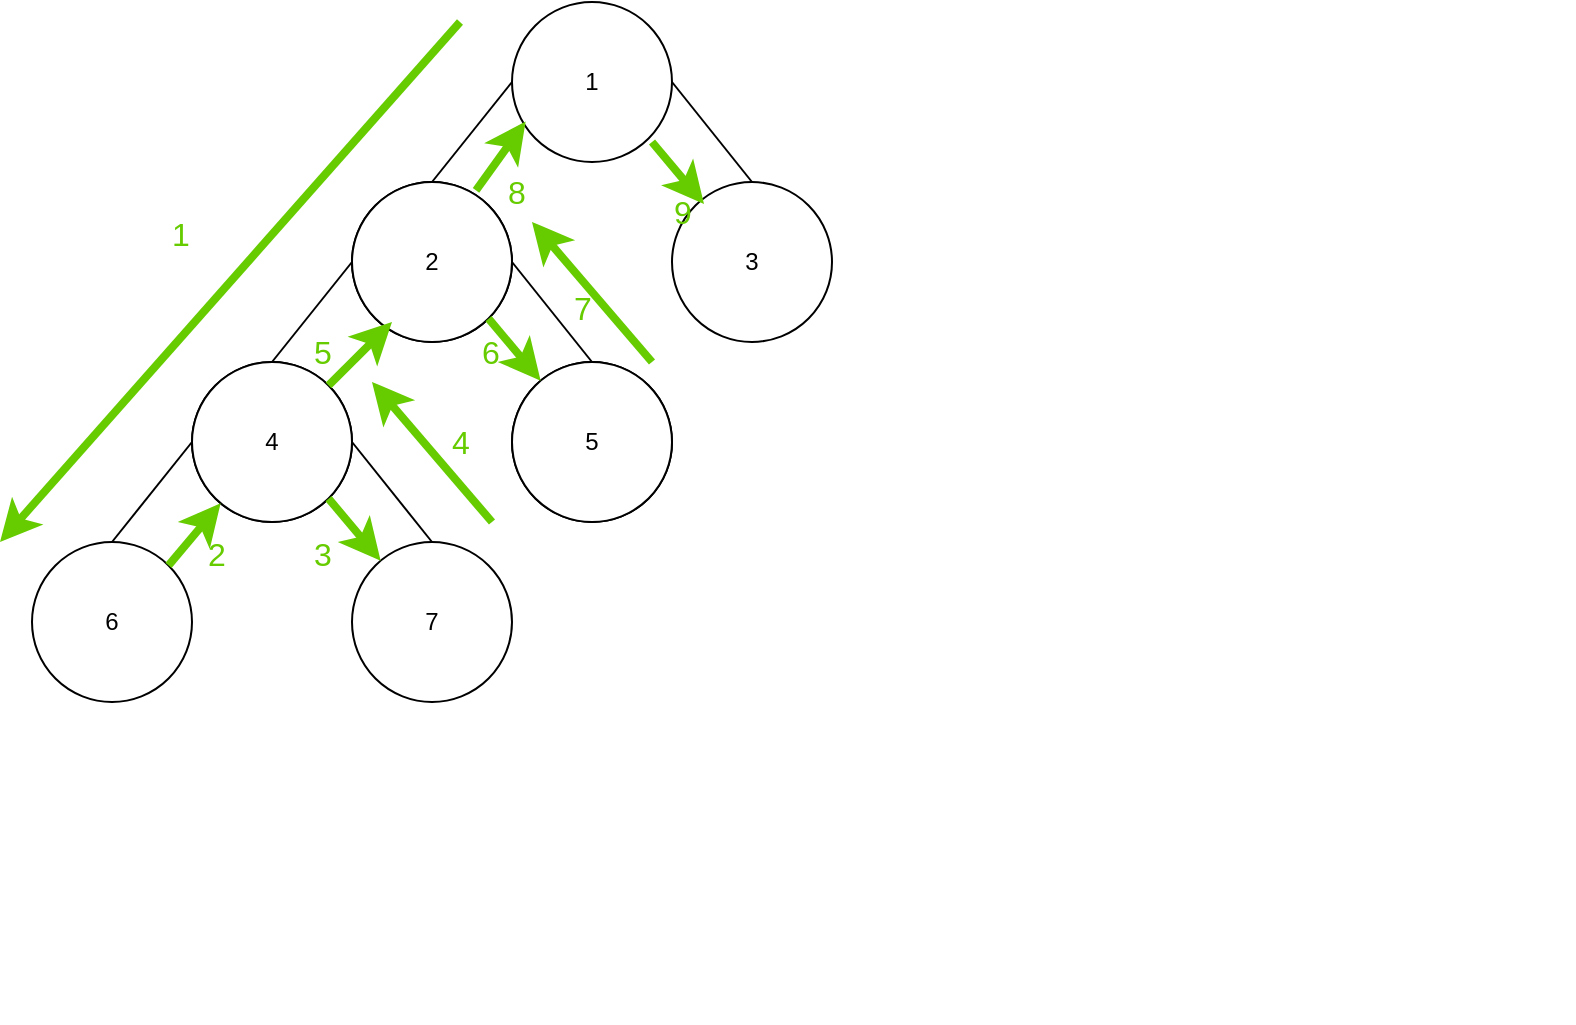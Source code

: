 <mxfile version="24.7.16">
  <diagram id="prtHgNgQTEPvFCAcTncT" name="Page-1">
    <mxGraphModel dx="1002" dy="711" grid="1" gridSize="10" guides="1" tooltips="1" connect="1" arrows="1" fold="1" page="1" pageScale="1" pageWidth="827" pageHeight="1169" math="0" shadow="0">
      <root>
        <mxCell id="0" />
        <mxCell id="1" parent="0" />
        <mxCell id="jR2l4zcfCOp80k4m4Pjh-2" value="1" style="ellipse;whiteSpace=wrap;html=1;aspect=fixed;" vertex="1" parent="1">
          <mxGeometry x="440" y="20" width="80" height="80" as="geometry" />
        </mxCell>
        <mxCell id="jR2l4zcfCOp80k4m4Pjh-4" value="" style="ellipse;whiteSpace=wrap;html=1;aspect=fixed;" vertex="1" parent="1">
          <mxGeometry x="360" y="110" width="80" height="80" as="geometry" />
        </mxCell>
        <mxCell id="jR2l4zcfCOp80k4m4Pjh-5" value="3" style="ellipse;whiteSpace=wrap;html=1;aspect=fixed;" vertex="1" parent="1">
          <mxGeometry x="520" y="110" width="80" height="80" as="geometry" />
        </mxCell>
        <mxCell id="jR2l4zcfCOp80k4m4Pjh-8" value="" style="endArrow=none;html=1;rounded=0;fontSize=12;startSize=8;endSize=8;curved=1;entryX=0;entryY=0.5;entryDx=0;entryDy=0;" edge="1" parent="1" target="jR2l4zcfCOp80k4m4Pjh-2">
          <mxGeometry width="50" height="50" relative="1" as="geometry">
            <mxPoint x="400" y="110" as="sourcePoint" />
            <mxPoint x="450" y="60" as="targetPoint" />
          </mxGeometry>
        </mxCell>
        <mxCell id="jR2l4zcfCOp80k4m4Pjh-9" value="" style="endArrow=none;html=1;rounded=0;fontSize=12;startSize=8;endSize=8;curved=1;entryX=1;entryY=0.5;entryDx=0;entryDy=0;" edge="1" parent="1" target="jR2l4zcfCOp80k4m4Pjh-2">
          <mxGeometry width="50" height="50" relative="1" as="geometry">
            <mxPoint x="560" y="110" as="sourcePoint" />
            <mxPoint x="610" y="60" as="targetPoint" />
          </mxGeometry>
        </mxCell>
        <mxCell id="jR2l4zcfCOp80k4m4Pjh-10" value="2" style="ellipse;whiteSpace=wrap;html=1;aspect=fixed;" vertex="1" parent="1">
          <mxGeometry x="360" y="110" width="80" height="80" as="geometry" />
        </mxCell>
        <mxCell id="jR2l4zcfCOp80k4m4Pjh-11" value="4" style="ellipse;whiteSpace=wrap;html=1;aspect=fixed;" vertex="1" parent="1">
          <mxGeometry x="280" y="200" width="80" height="80" as="geometry" />
        </mxCell>
        <mxCell id="jR2l4zcfCOp80k4m4Pjh-12" value="" style="ellipse;whiteSpace=wrap;html=1;aspect=fixed;" vertex="1" parent="1">
          <mxGeometry x="440" y="200" width="80" height="80" as="geometry" />
        </mxCell>
        <mxCell id="jR2l4zcfCOp80k4m4Pjh-13" value="" style="endArrow=none;html=1;rounded=0;fontSize=12;startSize=8;endSize=8;curved=1;entryX=0;entryY=0.5;entryDx=0;entryDy=0;" edge="1" parent="1" target="jR2l4zcfCOp80k4m4Pjh-10">
          <mxGeometry width="50" height="50" relative="1" as="geometry">
            <mxPoint x="320" y="200" as="sourcePoint" />
            <mxPoint x="370" y="150" as="targetPoint" />
          </mxGeometry>
        </mxCell>
        <mxCell id="jR2l4zcfCOp80k4m4Pjh-14" value="" style="endArrow=none;html=1;rounded=0;fontSize=12;startSize=8;endSize=8;curved=1;entryX=1;entryY=0.5;entryDx=0;entryDy=0;" edge="1" parent="1" target="jR2l4zcfCOp80k4m4Pjh-10">
          <mxGeometry width="50" height="50" relative="1" as="geometry">
            <mxPoint x="480" y="200" as="sourcePoint" />
            <mxPoint x="530" y="150" as="targetPoint" />
          </mxGeometry>
        </mxCell>
        <mxCell id="jR2l4zcfCOp80k4m4Pjh-31" value="5" style="ellipse;whiteSpace=wrap;html=1;aspect=fixed;" vertex="1" parent="1">
          <mxGeometry x="440" y="200" width="80" height="80" as="geometry" />
        </mxCell>
        <mxCell id="jR2l4zcfCOp80k4m4Pjh-57" style="edgeStyle=none;curved=1;rounded=0;orthogonalLoop=1;jettySize=auto;html=1;exitX=1;exitY=0.5;exitDx=0;exitDy=0;fontSize=12;startSize=8;endSize=8;" edge="1" parent="1">
          <mxGeometry relative="1" as="geometry">
            <mxPoint x="960" y="520" as="sourcePoint" />
            <mxPoint x="960" y="520" as="targetPoint" />
          </mxGeometry>
        </mxCell>
        <mxCell id="jR2l4zcfCOp80k4m4Pjh-63" value="4" style="ellipse;whiteSpace=wrap;html=1;aspect=fixed;" vertex="1" parent="1">
          <mxGeometry x="280" y="200" width="80" height="80" as="geometry" />
        </mxCell>
        <mxCell id="jR2l4zcfCOp80k4m4Pjh-64" value="6" style="ellipse;whiteSpace=wrap;html=1;aspect=fixed;" vertex="1" parent="1">
          <mxGeometry x="200" y="290" width="80" height="80" as="geometry" />
        </mxCell>
        <mxCell id="jR2l4zcfCOp80k4m4Pjh-65" value="7" style="ellipse;whiteSpace=wrap;html=1;aspect=fixed;" vertex="1" parent="1">
          <mxGeometry x="360" y="290" width="80" height="80" as="geometry" />
        </mxCell>
        <mxCell id="jR2l4zcfCOp80k4m4Pjh-66" value="" style="endArrow=none;html=1;rounded=0;fontSize=12;startSize=8;endSize=8;curved=1;entryX=0;entryY=0.5;entryDx=0;entryDy=0;" edge="1" target="jR2l4zcfCOp80k4m4Pjh-63" parent="1">
          <mxGeometry width="50" height="50" relative="1" as="geometry">
            <mxPoint x="240" y="290" as="sourcePoint" />
            <mxPoint x="290" y="240" as="targetPoint" />
          </mxGeometry>
        </mxCell>
        <mxCell id="jR2l4zcfCOp80k4m4Pjh-67" value="" style="endArrow=none;html=1;rounded=0;fontSize=12;startSize=8;endSize=8;curved=1;entryX=1;entryY=0.5;entryDx=0;entryDy=0;" edge="1" target="jR2l4zcfCOp80k4m4Pjh-63" parent="1">
          <mxGeometry width="50" height="50" relative="1" as="geometry">
            <mxPoint x="400" y="290" as="sourcePoint" />
            <mxPoint x="450" y="240" as="targetPoint" />
          </mxGeometry>
        </mxCell>
        <mxCell id="jR2l4zcfCOp80k4m4Pjh-68" value="" style="endArrow=classic;html=1;rounded=0;fontSize=12;startSize=8;endSize=8;curved=1;strokeColor=#66CC00;strokeWidth=4;" edge="1" parent="1">
          <mxGeometry width="50" height="50" relative="1" as="geometry">
            <mxPoint x="414" y="30" as="sourcePoint" />
            <mxPoint x="184" y="290" as="targetPoint" />
          </mxGeometry>
        </mxCell>
        <mxCell id="jR2l4zcfCOp80k4m4Pjh-70" value="" style="endArrow=classic;html=1;rounded=0;fontSize=12;startSize=8;endSize=8;curved=1;strokeColor=#66CC00;strokeWidth=4;exitX=1;exitY=0;exitDx=0;exitDy=0;" edge="1" parent="1" source="jR2l4zcfCOp80k4m4Pjh-64" target="jR2l4zcfCOp80k4m4Pjh-63">
          <mxGeometry width="50" height="50" relative="1" as="geometry">
            <mxPoint x="260" y="350" as="sourcePoint" />
            <mxPoint x="342.5" y="280" as="targetPoint" />
          </mxGeometry>
        </mxCell>
        <mxCell id="jR2l4zcfCOp80k4m4Pjh-71" value="" style="endArrow=classic;html=1;rounded=0;fontSize=12;startSize=8;endSize=8;curved=1;strokeColor=#66CC00;strokeWidth=4;exitX=1;exitY=1;exitDx=0;exitDy=0;" edge="1" parent="1" source="jR2l4zcfCOp80k4m4Pjh-63" target="jR2l4zcfCOp80k4m4Pjh-65">
          <mxGeometry width="50" height="50" relative="1" as="geometry">
            <mxPoint x="340" y="280" as="sourcePoint" />
            <mxPoint x="366" y="249" as="targetPoint" />
          </mxGeometry>
        </mxCell>
        <mxCell id="jR2l4zcfCOp80k4m4Pjh-72" value="" style="endArrow=classic;html=1;rounded=0;fontSize=12;startSize=8;endSize=8;curved=1;strokeColor=#66CC00;strokeWidth=4;" edge="1" parent="1">
          <mxGeometry width="50" height="50" relative="1" as="geometry">
            <mxPoint x="430" y="280" as="sourcePoint" />
            <mxPoint x="370" y="210" as="targetPoint" />
          </mxGeometry>
        </mxCell>
        <mxCell id="jR2l4zcfCOp80k4m4Pjh-73" value="" style="endArrow=classic;html=1;rounded=0;fontSize=12;startSize=8;endSize=8;curved=1;strokeColor=#66CC00;strokeWidth=4;exitX=1;exitY=0;exitDx=0;exitDy=0;" edge="1" parent="1" source="jR2l4zcfCOp80k4m4Pjh-63">
          <mxGeometry width="50" height="50" relative="1" as="geometry">
            <mxPoint x="360" y="200" as="sourcePoint" />
            <mxPoint x="380" y="180" as="targetPoint" />
          </mxGeometry>
        </mxCell>
        <mxCell id="jR2l4zcfCOp80k4m4Pjh-74" value="" style="endArrow=classic;html=1;rounded=0;fontSize=12;startSize=8;endSize=8;curved=1;strokeColor=#66CC00;strokeWidth=4;exitX=1;exitY=1;exitDx=0;exitDy=0;" edge="1" parent="1" source="jR2l4zcfCOp80k4m4Pjh-10" target="jR2l4zcfCOp80k4m4Pjh-31">
          <mxGeometry width="50" height="50" relative="1" as="geometry">
            <mxPoint x="440" y="200" as="sourcePoint" />
            <mxPoint x="466" y="231" as="targetPoint" />
          </mxGeometry>
        </mxCell>
        <mxCell id="jR2l4zcfCOp80k4m4Pjh-75" value="1" style="text;html=1;align=center;verticalAlign=middle;resizable=0;points=[];autosize=1;strokeColor=none;fillColor=none;fontSize=16;fontColor=#66CC00;" vertex="1" parent="1">
          <mxGeometry x="259" y="121" width="30" height="30" as="geometry" />
        </mxCell>
        <mxCell id="jR2l4zcfCOp80k4m4Pjh-76" value="2" style="text;html=1;align=center;verticalAlign=middle;resizable=0;points=[];autosize=1;strokeColor=none;fillColor=none;fontSize=16;fontColor=#66CC00;" vertex="1" parent="1">
          <mxGeometry x="277" y="281" width="30" height="30" as="geometry" />
        </mxCell>
        <mxCell id="jR2l4zcfCOp80k4m4Pjh-77" value="3" style="text;html=1;align=center;verticalAlign=middle;resizable=0;points=[];autosize=1;strokeColor=none;fillColor=none;fontSize=16;fontColor=#66CC00;" vertex="1" parent="1">
          <mxGeometry x="330" y="281" width="30" height="30" as="geometry" />
        </mxCell>
        <mxCell id="jR2l4zcfCOp80k4m4Pjh-78" value="&lt;span style=&quot;color: rgba(0, 0, 0, 0); font-family: monospace; font-size: 0px; text-align: start;&quot;&gt;%3CmxGraphModel%3E%3Croot%3E%3CmxCell%20id%3D%220%22%2F%3E%3CmxCell%20id%3D%221%22%20parent%3D%220%22%2F%3E%3CmxCell%20id%3D%222%22%20value%3D%222%22%20style%3D%22text%3Bhtml%3D1%3Balign%3Dcenter%3BverticalAlign%3Dmiddle%3Bresizable%3D0%3Bpoints%3D%5B%5D%3Bautosize%3D1%3BstrokeColor%3Dnone%3BfillColor%3Dnone%3BfontSize%3D16%3BfontColor%3D%2366CC00%3B%22%20vertex%3D%221%22%20parent%3D%221%22%3E%3CmxGeometry%20x%3D%22279%22%20y%3D%22281%22%20width%3D%2230%22%20height%3D%2230%22%20as%3D%22geometry%22%2F%3E%3C%2FmxCell%3E%3C%2Froot%3E%3C%2FmxGraphModel%3E&lt;/span&gt;" style="text;html=1;align=center;verticalAlign=middle;resizable=0;points=[];autosize=1;strokeColor=none;fillColor=none;fontSize=16;" vertex="1" parent="1">
          <mxGeometry x="404" y="231" width="20" height="30" as="geometry" />
        </mxCell>
        <mxCell id="jR2l4zcfCOp80k4m4Pjh-79" value="4" style="text;html=1;align=center;verticalAlign=middle;resizable=0;points=[];autosize=1;strokeColor=none;fillColor=none;fontSize=16;fontColor=#66CC00;" vertex="1" parent="1">
          <mxGeometry x="399" y="225" width="30" height="30" as="geometry" />
        </mxCell>
        <mxCell id="jR2l4zcfCOp80k4m4Pjh-80" value="5" style="text;html=1;align=center;verticalAlign=middle;resizable=0;points=[];autosize=1;strokeColor=none;fillColor=none;fontSize=16;fontColor=#66CC00;" vertex="1" parent="1">
          <mxGeometry x="330" y="180" width="30" height="30" as="geometry" />
        </mxCell>
        <mxCell id="jR2l4zcfCOp80k4m4Pjh-81" value="6" style="text;html=1;align=center;verticalAlign=middle;resizable=0;points=[];autosize=1;strokeColor=none;fillColor=none;fontSize=16;fontColor=#66CC00;" vertex="1" parent="1">
          <mxGeometry x="414" y="180" width="30" height="30" as="geometry" />
        </mxCell>
        <mxCell id="jR2l4zcfCOp80k4m4Pjh-82" value="" style="endArrow=classic;html=1;rounded=0;fontSize=12;startSize=8;endSize=8;curved=1;strokeColor=#66CC00;strokeWidth=4;" edge="1" parent="1">
          <mxGeometry width="50" height="50" relative="1" as="geometry">
            <mxPoint x="510" y="200" as="sourcePoint" />
            <mxPoint x="450" y="130" as="targetPoint" />
          </mxGeometry>
        </mxCell>
        <mxCell id="jR2l4zcfCOp80k4m4Pjh-83" value="" style="endArrow=classic;html=1;rounded=0;fontSize=12;startSize=8;endSize=8;curved=1;strokeColor=#66CC00;strokeWidth=4;exitX=0.775;exitY=0.052;exitDx=0;exitDy=0;exitPerimeter=0;entryX=0.085;entryY=0.747;entryDx=0;entryDy=0;entryPerimeter=0;" edge="1" parent="1" source="jR2l4zcfCOp80k4m4Pjh-10" target="jR2l4zcfCOp80k4m4Pjh-2">
          <mxGeometry width="50" height="50" relative="1" as="geometry">
            <mxPoint x="440" y="110" as="sourcePoint" />
            <mxPoint x="380" y="40" as="targetPoint" />
          </mxGeometry>
        </mxCell>
        <mxCell id="jR2l4zcfCOp80k4m4Pjh-85" value="7" style="text;html=1;align=center;verticalAlign=middle;resizable=0;points=[];autosize=1;strokeColor=none;fillColor=none;fontSize=16;fontColor=#66CC00;" vertex="1" parent="1">
          <mxGeometry x="460" y="158" width="30" height="30" as="geometry" />
        </mxCell>
        <mxCell id="jR2l4zcfCOp80k4m4Pjh-87" value="8" style="text;html=1;align=center;verticalAlign=middle;resizable=0;points=[];autosize=1;strokeColor=none;fillColor=none;fontSize=16;fontColor=#66CC00;" vertex="1" parent="1">
          <mxGeometry x="427" y="100" width="30" height="30" as="geometry" />
        </mxCell>
        <mxCell id="jR2l4zcfCOp80k4m4Pjh-88" value="" style="endArrow=classic;html=1;rounded=0;fontSize=12;startSize=8;endSize=8;curved=1;strokeColor=#66CC00;strokeWidth=4;exitX=1;exitY=1;exitDx=0;exitDy=0;" edge="1" parent="1">
          <mxGeometry width="50" height="50" relative="1" as="geometry">
            <mxPoint x="510" y="90" as="sourcePoint" />
            <mxPoint x="536" y="121" as="targetPoint" />
          </mxGeometry>
        </mxCell>
        <mxCell id="jR2l4zcfCOp80k4m4Pjh-92" value="9" style="text;html=1;align=center;verticalAlign=middle;resizable=0;points=[];autosize=1;strokeColor=none;fillColor=none;fontSize=16;fontColor=#66CC00;" vertex="1" parent="1">
          <mxGeometry x="510" y="110" width="30" height="30" as="geometry" />
        </mxCell>
      </root>
    </mxGraphModel>
  </diagram>
</mxfile>
